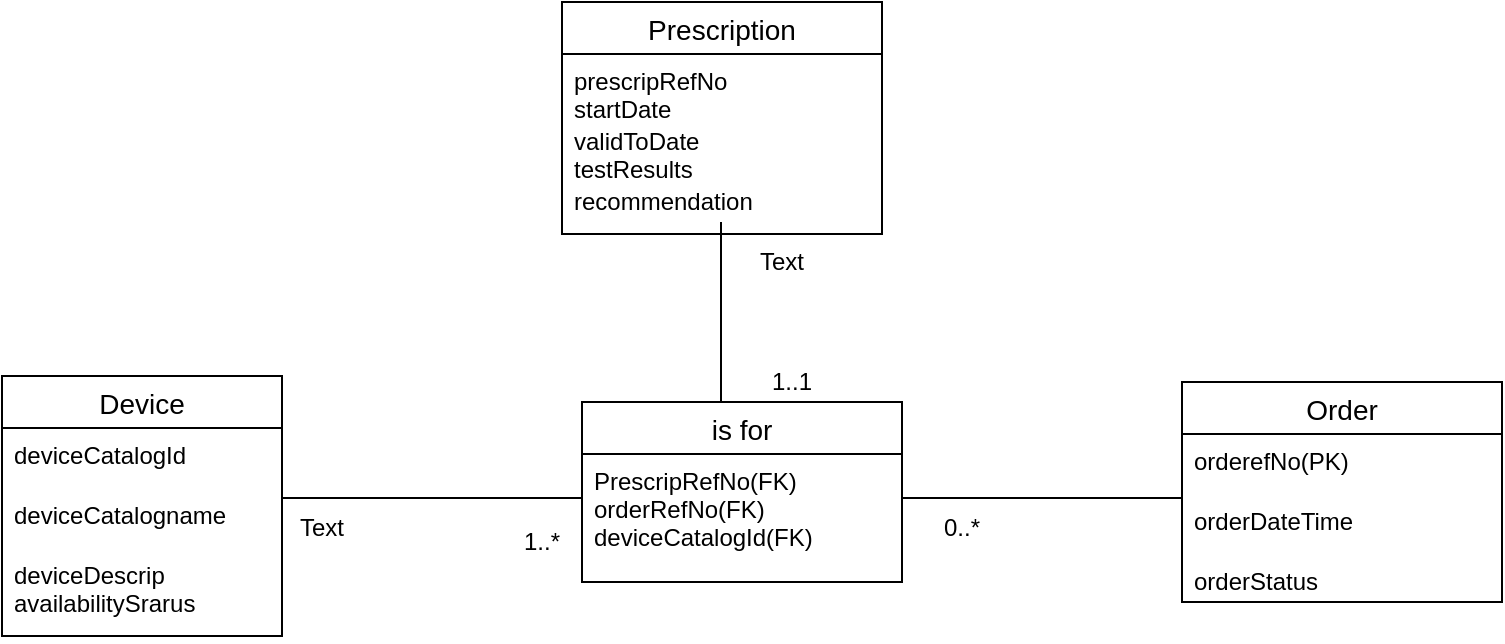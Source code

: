 <mxfile version="13.9.9" type="device"><diagram id="AqD6e4pBL1wZ99af5zDA" name="Page-1"><mxGraphModel dx="1024" dy="592" grid="1" gridSize="10" guides="1" tooltips="1" connect="1" arrows="1" fold="1" page="1" pageScale="1" pageWidth="850" pageHeight="1100" math="0" shadow="0"><root><mxCell id="0"/><mxCell id="1" parent="0"/><mxCell id="lSm5SLPBRYZX_8XxucH2-1" value="is for" style="swimlane;fontStyle=0;childLayout=stackLayout;horizontal=1;startSize=26;horizontalStack=0;resizeParent=1;resizeParentMax=0;resizeLast=0;collapsible=1;marginBottom=0;align=center;fontSize=14;" vertex="1" parent="1"><mxGeometry x="340" y="250" width="160" height="90" as="geometry"/></mxCell><mxCell id="lSm5SLPBRYZX_8XxucH2-4" value="PrescripRefNo(FK)&#10;orderRefNo(FK)&#10;deviceCatalogId(FK)" style="text;strokeColor=none;fillColor=none;spacingLeft=4;spacingRight=4;overflow=hidden;rotatable=0;points=[[0,0.5],[1,0.5]];portConstraint=eastwest;fontSize=12;" vertex="1" parent="lSm5SLPBRYZX_8XxucH2-1"><mxGeometry y="26" width="160" height="64" as="geometry"/></mxCell><mxCell id="lSm5SLPBRYZX_8XxucH2-5" value="Device" style="swimlane;fontStyle=0;childLayout=stackLayout;horizontal=1;startSize=26;horizontalStack=0;resizeParent=1;resizeParentMax=0;resizeLast=0;collapsible=1;marginBottom=0;align=center;fontSize=14;" vertex="1" parent="1"><mxGeometry x="50" y="237" width="140" height="130" as="geometry"/></mxCell><mxCell id="lSm5SLPBRYZX_8XxucH2-6" value="deviceCatalogId" style="text;strokeColor=none;fillColor=none;spacingLeft=4;spacingRight=4;overflow=hidden;rotatable=0;points=[[0,0.5],[1,0.5]];portConstraint=eastwest;fontSize=12;" vertex="1" parent="lSm5SLPBRYZX_8XxucH2-5"><mxGeometry y="26" width="140" height="30" as="geometry"/></mxCell><mxCell id="lSm5SLPBRYZX_8XxucH2-7" value="deviceCatalogname" style="text;strokeColor=none;fillColor=none;spacingLeft=4;spacingRight=4;overflow=hidden;rotatable=0;points=[[0,0.5],[1,0.5]];portConstraint=eastwest;fontSize=12;" vertex="1" parent="lSm5SLPBRYZX_8XxucH2-5"><mxGeometry y="56" width="140" height="30" as="geometry"/></mxCell><mxCell id="lSm5SLPBRYZX_8XxucH2-8" value="deviceDescrip&#10;availabilitySrarus" style="text;strokeColor=none;fillColor=none;spacingLeft=4;spacingRight=4;overflow=hidden;rotatable=0;points=[[0,0.5],[1,0.5]];portConstraint=eastwest;fontSize=12;" vertex="1" parent="lSm5SLPBRYZX_8XxucH2-5"><mxGeometry y="86" width="140" height="44" as="geometry"/></mxCell><mxCell id="lSm5SLPBRYZX_8XxucH2-9" value="Order" style="swimlane;fontStyle=0;childLayout=stackLayout;horizontal=1;startSize=26;horizontalStack=0;resizeParent=1;resizeParentMax=0;resizeLast=0;collapsible=1;marginBottom=0;align=center;fontSize=14;" vertex="1" parent="1"><mxGeometry x="640" y="240" width="160" height="110" as="geometry"/></mxCell><mxCell id="lSm5SLPBRYZX_8XxucH2-10" value="orderefNo(PK)" style="text;strokeColor=none;fillColor=none;spacingLeft=4;spacingRight=4;overflow=hidden;rotatable=0;points=[[0,0.5],[1,0.5]];portConstraint=eastwest;fontSize=12;" vertex="1" parent="lSm5SLPBRYZX_8XxucH2-9"><mxGeometry y="26" width="160" height="30" as="geometry"/></mxCell><mxCell id="lSm5SLPBRYZX_8XxucH2-11" value="orderDateTime" style="text;strokeColor=none;fillColor=none;spacingLeft=4;spacingRight=4;overflow=hidden;rotatable=0;points=[[0,0.5],[1,0.5]];portConstraint=eastwest;fontSize=12;" vertex="1" parent="lSm5SLPBRYZX_8XxucH2-9"><mxGeometry y="56" width="160" height="30" as="geometry"/></mxCell><mxCell id="lSm5SLPBRYZX_8XxucH2-12" value="orderStatus" style="text;strokeColor=none;fillColor=none;spacingLeft=4;spacingRight=4;overflow=hidden;rotatable=0;points=[[0,0.5],[1,0.5]];portConstraint=eastwest;fontSize=12;" vertex="1" parent="lSm5SLPBRYZX_8XxucH2-9"><mxGeometry y="86" width="160" height="24" as="geometry"/></mxCell><mxCell id="lSm5SLPBRYZX_8XxucH2-13" value="Prescription" style="swimlane;fontStyle=0;childLayout=stackLayout;horizontal=1;startSize=26;horizontalStack=0;resizeParent=1;resizeParentMax=0;resizeLast=0;collapsible=1;marginBottom=0;align=center;fontSize=14;" vertex="1" parent="1"><mxGeometry x="330" y="50" width="160" height="116" as="geometry"/></mxCell><mxCell id="lSm5SLPBRYZX_8XxucH2-14" value="prescripRefNo&#10;startDate&#10;" style="text;strokeColor=none;fillColor=none;spacingLeft=4;spacingRight=4;overflow=hidden;rotatable=0;points=[[0,0.5],[1,0.5]];portConstraint=eastwest;fontSize=12;" vertex="1" parent="lSm5SLPBRYZX_8XxucH2-13"><mxGeometry y="26" width="160" height="30" as="geometry"/></mxCell><mxCell id="lSm5SLPBRYZX_8XxucH2-15" value="validToDate&#10;testResults" style="text;strokeColor=none;fillColor=none;spacingLeft=4;spacingRight=4;overflow=hidden;rotatable=0;points=[[0,0.5],[1,0.5]];portConstraint=eastwest;fontSize=12;" vertex="1" parent="lSm5SLPBRYZX_8XxucH2-13"><mxGeometry y="56" width="160" height="30" as="geometry"/></mxCell><mxCell id="lSm5SLPBRYZX_8XxucH2-16" value="recommendation" style="text;strokeColor=none;fillColor=none;spacingLeft=4;spacingRight=4;overflow=hidden;rotatable=0;points=[[0,0.5],[1,0.5]];portConstraint=eastwest;fontSize=12;" vertex="1" parent="lSm5SLPBRYZX_8XxucH2-13"><mxGeometry y="86" width="160" height="30" as="geometry"/></mxCell><mxCell id="lSm5SLPBRYZX_8XxucH2-17" value="" style="line;strokeWidth=1;rotatable=0;dashed=0;labelPosition=right;align=left;verticalAlign=middle;spacingTop=0;spacingLeft=6;points=[];portConstraint=eastwest;" vertex="1" parent="1"><mxGeometry x="190" y="293" width="150" height="10" as="geometry"/></mxCell><mxCell id="lSm5SLPBRYZX_8XxucH2-18" value="" style="line;strokeWidth=1;rotatable=0;dashed=0;labelPosition=right;align=left;verticalAlign=middle;spacingTop=0;spacingLeft=6;points=[];portConstraint=eastwest;" vertex="1" parent="1"><mxGeometry x="500" y="293" width="140" height="10" as="geometry"/></mxCell><mxCell id="lSm5SLPBRYZX_8XxucH2-23" value="" style="endArrow=none;html=1;" edge="1" parent="1"><mxGeometry width="50" height="50" relative="1" as="geometry"><mxPoint x="409.5" y="250" as="sourcePoint"/><mxPoint x="409.5" y="160" as="targetPoint"/></mxGeometry></mxCell><mxCell id="lSm5SLPBRYZX_8XxucH2-29" value="1..1" style="text;html=1;strokeColor=none;fillColor=none;align=center;verticalAlign=middle;whiteSpace=wrap;rounded=0;" vertex="1" parent="1"><mxGeometry x="425" y="230" width="40" height="20" as="geometry"/></mxCell><mxCell id="lSm5SLPBRYZX_8XxucH2-30" value="0..*" style="text;html=1;strokeColor=none;fillColor=none;align=center;verticalAlign=middle;whiteSpace=wrap;rounded=0;" vertex="1" parent="1"><mxGeometry x="510" y="303" width="40" height="20" as="geometry"/></mxCell><mxCell id="lSm5SLPBRYZX_8XxucH2-31" value="1..*" style="text;html=1;strokeColor=none;fillColor=none;align=center;verticalAlign=middle;whiteSpace=wrap;rounded=0;" vertex="1" parent="1"><mxGeometry x="300" y="310" width="40" height="20" as="geometry"/></mxCell><mxCell id="lSm5SLPBRYZX_8XxucH2-33" value="Text" style="text;html=1;strokeColor=none;fillColor=none;align=center;verticalAlign=middle;whiteSpace=wrap;rounded=0;" vertex="1" parent="1"><mxGeometry x="420" y="170" width="40" height="20" as="geometry"/></mxCell><mxCell id="lSm5SLPBRYZX_8XxucH2-34" value="Text" style="text;html=1;strokeColor=none;fillColor=none;align=center;verticalAlign=middle;whiteSpace=wrap;rounded=0;" vertex="1" parent="1"><mxGeometry x="190" y="303" width="40" height="20" as="geometry"/></mxCell></root></mxGraphModel></diagram></mxfile>